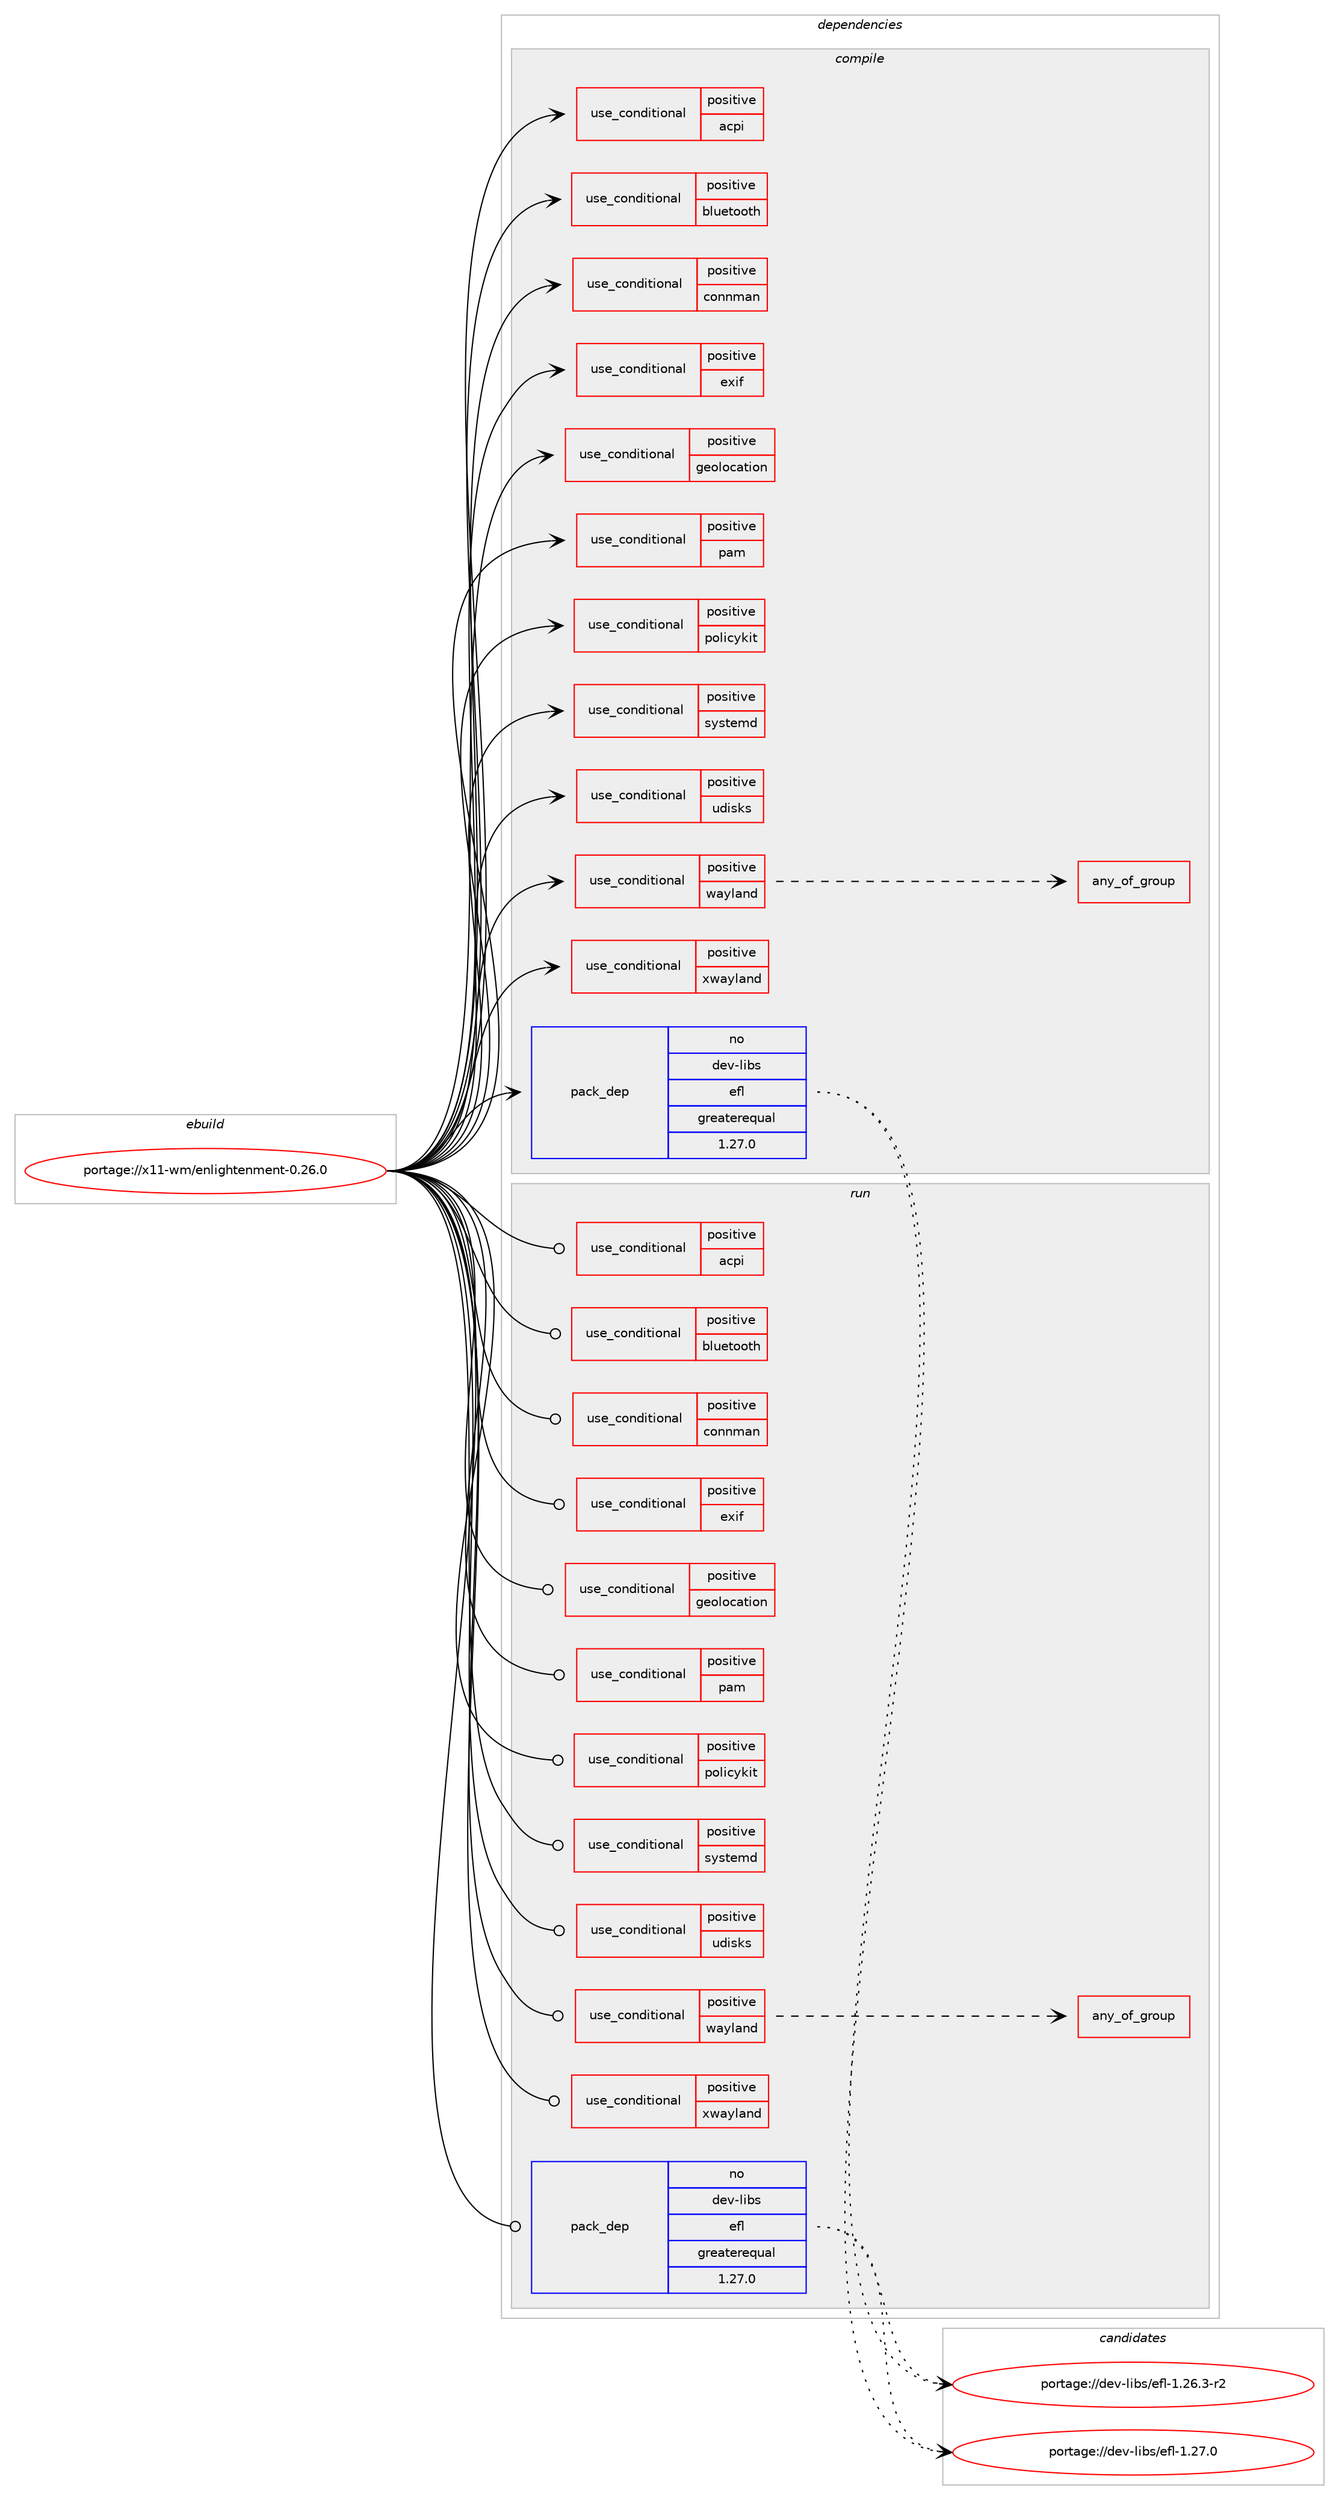digraph prolog {

# *************
# Graph options
# *************

newrank=true;
concentrate=true;
compound=true;
graph [rankdir=LR,fontname=Helvetica,fontsize=10,ranksep=1.5];#, ranksep=2.5, nodesep=0.2];
edge  [arrowhead=vee];
node  [fontname=Helvetica,fontsize=10];

# **********
# The ebuild
# **********

subgraph cluster_leftcol {
color=gray;
rank=same;
label=<<i>ebuild</i>>;
id [label="portage://x11-wm/enlightenment-0.26.0", color=red, width=4, href="../x11-wm/enlightenment-0.26.0.svg"];
}

# ****************
# The dependencies
# ****************

subgraph cluster_midcol {
color=gray;
label=<<i>dependencies</i>>;
subgraph cluster_compile {
fillcolor="#eeeeee";
style=filled;
label=<<i>compile</i>>;
subgraph cond17242 {
dependency26304 [label=<<TABLE BORDER="0" CELLBORDER="1" CELLSPACING="0" CELLPADDING="4"><TR><TD ROWSPAN="3" CELLPADDING="10">use_conditional</TD></TR><TR><TD>positive</TD></TR><TR><TD>acpi</TD></TR></TABLE>>, shape=none, color=red];
# *** BEGIN UNKNOWN DEPENDENCY TYPE (TODO) ***
# dependency26304 -> package_dependency(portage://x11-wm/enlightenment-0.26.0,install,no,sys-power,acpid,none,[,,],[],[])
# *** END UNKNOWN DEPENDENCY TYPE (TODO) ***

}
id:e -> dependency26304:w [weight=20,style="solid",arrowhead="vee"];
subgraph cond17243 {
dependency26305 [label=<<TABLE BORDER="0" CELLBORDER="1" CELLSPACING="0" CELLPADDING="4"><TR><TD ROWSPAN="3" CELLPADDING="10">use_conditional</TD></TR><TR><TD>positive</TD></TR><TR><TD>bluetooth</TD></TR></TABLE>>, shape=none, color=red];
# *** BEGIN UNKNOWN DEPENDENCY TYPE (TODO) ***
# dependency26305 -> package_dependency(portage://x11-wm/enlightenment-0.26.0,install,no,net-wireless,bluez,none,[,,],[],[])
# *** END UNKNOWN DEPENDENCY TYPE (TODO) ***

}
id:e -> dependency26305:w [weight=20,style="solid",arrowhead="vee"];
subgraph cond17244 {
dependency26306 [label=<<TABLE BORDER="0" CELLBORDER="1" CELLSPACING="0" CELLPADDING="4"><TR><TD ROWSPAN="3" CELLPADDING="10">use_conditional</TD></TR><TR><TD>positive</TD></TR><TR><TD>connman</TD></TR></TABLE>>, shape=none, color=red];
# *** BEGIN UNKNOWN DEPENDENCY TYPE (TODO) ***
# dependency26306 -> package_dependency(portage://x11-wm/enlightenment-0.26.0,install,no,dev-libs,efl,none,[,,],[],[use(enable(connman),none)])
# *** END UNKNOWN DEPENDENCY TYPE (TODO) ***

}
id:e -> dependency26306:w [weight=20,style="solid",arrowhead="vee"];
subgraph cond17245 {
dependency26307 [label=<<TABLE BORDER="0" CELLBORDER="1" CELLSPACING="0" CELLPADDING="4"><TR><TD ROWSPAN="3" CELLPADDING="10">use_conditional</TD></TR><TR><TD>positive</TD></TR><TR><TD>exif</TD></TR></TABLE>>, shape=none, color=red];
# *** BEGIN UNKNOWN DEPENDENCY TYPE (TODO) ***
# dependency26307 -> package_dependency(portage://x11-wm/enlightenment-0.26.0,install,no,media-libs,libexif,none,[,,],[],[])
# *** END UNKNOWN DEPENDENCY TYPE (TODO) ***

}
id:e -> dependency26307:w [weight=20,style="solid",arrowhead="vee"];
subgraph cond17246 {
dependency26308 [label=<<TABLE BORDER="0" CELLBORDER="1" CELLSPACING="0" CELLPADDING="4"><TR><TD ROWSPAN="3" CELLPADDING="10">use_conditional</TD></TR><TR><TD>positive</TD></TR><TR><TD>geolocation</TD></TR></TABLE>>, shape=none, color=red];
# *** BEGIN UNKNOWN DEPENDENCY TYPE (TODO) ***
# dependency26308 -> package_dependency(portage://x11-wm/enlightenment-0.26.0,install,no,app-misc,geoclue,none,[,,],[slot(2.0)],[])
# *** END UNKNOWN DEPENDENCY TYPE (TODO) ***

}
id:e -> dependency26308:w [weight=20,style="solid",arrowhead="vee"];
subgraph cond17247 {
dependency26309 [label=<<TABLE BORDER="0" CELLBORDER="1" CELLSPACING="0" CELLPADDING="4"><TR><TD ROWSPAN="3" CELLPADDING="10">use_conditional</TD></TR><TR><TD>positive</TD></TR><TR><TD>pam</TD></TR></TABLE>>, shape=none, color=red];
# *** BEGIN UNKNOWN DEPENDENCY TYPE (TODO) ***
# dependency26309 -> package_dependency(portage://x11-wm/enlightenment-0.26.0,install,no,sys-libs,pam,none,[,,],[],[])
# *** END UNKNOWN DEPENDENCY TYPE (TODO) ***

}
id:e -> dependency26309:w [weight=20,style="solid",arrowhead="vee"];
subgraph cond17248 {
dependency26310 [label=<<TABLE BORDER="0" CELLBORDER="1" CELLSPACING="0" CELLPADDING="4"><TR><TD ROWSPAN="3" CELLPADDING="10">use_conditional</TD></TR><TR><TD>positive</TD></TR><TR><TD>policykit</TD></TR></TABLE>>, shape=none, color=red];
# *** BEGIN UNKNOWN DEPENDENCY TYPE (TODO) ***
# dependency26310 -> package_dependency(portage://x11-wm/enlightenment-0.26.0,install,no,sys-auth,polkit,none,[,,],[],[])
# *** END UNKNOWN DEPENDENCY TYPE (TODO) ***

}
id:e -> dependency26310:w [weight=20,style="solid",arrowhead="vee"];
subgraph cond17249 {
dependency26311 [label=<<TABLE BORDER="0" CELLBORDER="1" CELLSPACING="0" CELLPADDING="4"><TR><TD ROWSPAN="3" CELLPADDING="10">use_conditional</TD></TR><TR><TD>positive</TD></TR><TR><TD>systemd</TD></TR></TABLE>>, shape=none, color=red];
# *** BEGIN UNKNOWN DEPENDENCY TYPE (TODO) ***
# dependency26311 -> package_dependency(portage://x11-wm/enlightenment-0.26.0,install,no,sys-apps,systemd,none,[,,],[],[])
# *** END UNKNOWN DEPENDENCY TYPE (TODO) ***

}
id:e -> dependency26311:w [weight=20,style="solid",arrowhead="vee"];
subgraph cond17250 {
dependency26312 [label=<<TABLE BORDER="0" CELLBORDER="1" CELLSPACING="0" CELLPADDING="4"><TR><TD ROWSPAN="3" CELLPADDING="10">use_conditional</TD></TR><TR><TD>positive</TD></TR><TR><TD>udisks</TD></TR></TABLE>>, shape=none, color=red];
# *** BEGIN UNKNOWN DEPENDENCY TYPE (TODO) ***
# dependency26312 -> package_dependency(portage://x11-wm/enlightenment-0.26.0,install,no,sys-fs,udisks,none,[,,],[slot(2)],[])
# *** END UNKNOWN DEPENDENCY TYPE (TODO) ***

}
id:e -> dependency26312:w [weight=20,style="solid",arrowhead="vee"];
subgraph cond17251 {
dependency26313 [label=<<TABLE BORDER="0" CELLBORDER="1" CELLSPACING="0" CELLPADDING="4"><TR><TD ROWSPAN="3" CELLPADDING="10">use_conditional</TD></TR><TR><TD>positive</TD></TR><TR><TD>wayland</TD></TR></TABLE>>, shape=none, color=red];
subgraph any307 {
dependency26314 [label=<<TABLE BORDER="0" CELLBORDER="1" CELLSPACING="0" CELLPADDING="4"><TR><TD CELLPADDING="10">any_of_group</TD></TR></TABLE>>, shape=none, color=red];# *** BEGIN UNKNOWN DEPENDENCY TYPE (TODO) ***
# dependency26314 -> package_dependency(portage://x11-wm/enlightenment-0.26.0,install,no,dev-libs,efl,none,[,,],[],[use(enable(systemd),none)])
# *** END UNKNOWN DEPENDENCY TYPE (TODO) ***

# *** BEGIN UNKNOWN DEPENDENCY TYPE (TODO) ***
# dependency26314 -> package_dependency(portage://x11-wm/enlightenment-0.26.0,install,no,dev-libs,efl,none,[,,],[],[use(enable(elogind),none)])
# *** END UNKNOWN DEPENDENCY TYPE (TODO) ***

}
dependency26313:e -> dependency26314:w [weight=20,style="dashed",arrowhead="vee"];
# *** BEGIN UNKNOWN DEPENDENCY TYPE (TODO) ***
# dependency26313 -> package_dependency(portage://x11-wm/enlightenment-0.26.0,install,no,dev-libs,efl,none,[,,],[],[use(enable(drm),none),use(enable(wayland),none)])
# *** END UNKNOWN DEPENDENCY TYPE (TODO) ***

# *** BEGIN UNKNOWN DEPENDENCY TYPE (TODO) ***
# dependency26313 -> package_dependency(portage://x11-wm/enlightenment-0.26.0,install,no,dev-libs,wayland,none,[,,],[],[])
# *** END UNKNOWN DEPENDENCY TYPE (TODO) ***

# *** BEGIN UNKNOWN DEPENDENCY TYPE (TODO) ***
# dependency26313 -> package_dependency(portage://x11-wm/enlightenment-0.26.0,install,no,x11-libs,libxkbcommon,none,[,,],[],[])
# *** END UNKNOWN DEPENDENCY TYPE (TODO) ***

# *** BEGIN UNKNOWN DEPENDENCY TYPE (TODO) ***
# dependency26313 -> package_dependency(portage://x11-wm/enlightenment-0.26.0,install,no,x11-libs,pixman,none,[,,],[],[])
# *** END UNKNOWN DEPENDENCY TYPE (TODO) ***

}
id:e -> dependency26313:w [weight=20,style="solid",arrowhead="vee"];
subgraph cond17252 {
dependency26315 [label=<<TABLE BORDER="0" CELLBORDER="1" CELLSPACING="0" CELLPADDING="4"><TR><TD ROWSPAN="3" CELLPADDING="10">use_conditional</TD></TR><TR><TD>positive</TD></TR><TR><TD>xwayland</TD></TR></TABLE>>, shape=none, color=red];
# *** BEGIN UNKNOWN DEPENDENCY TYPE (TODO) ***
# dependency26315 -> package_dependency(portage://x11-wm/enlightenment-0.26.0,install,no,dev-libs,efl,none,[,,],[],[use(enable(X),none),use(enable(wayland),none)])
# *** END UNKNOWN DEPENDENCY TYPE (TODO) ***

# *** BEGIN UNKNOWN DEPENDENCY TYPE (TODO) ***
# dependency26315 -> package_dependency(portage://x11-wm/enlightenment-0.26.0,install,no,x11-base,xwayland,none,[,,],[],[])
# *** END UNKNOWN DEPENDENCY TYPE (TODO) ***

}
id:e -> dependency26315:w [weight=20,style="solid",arrowhead="vee"];
subgraph pack8743 {
dependency26316 [label=<<TABLE BORDER="0" CELLBORDER="1" CELLSPACING="0" CELLPADDING="4" WIDTH="220"><TR><TD ROWSPAN="6" CELLPADDING="30">pack_dep</TD></TR><TR><TD WIDTH="110">no</TD></TR><TR><TD>dev-libs</TD></TR><TR><TD>efl</TD></TR><TR><TD>greaterequal</TD></TR><TR><TD>1.27.0</TD></TR></TABLE>>, shape=none, color=blue];
}
id:e -> dependency26316:w [weight=20,style="solid",arrowhead="vee"];
# *** BEGIN UNKNOWN DEPENDENCY TYPE (TODO) ***
# id -> package_dependency(portage://x11-wm/enlightenment-0.26.0,install,no,virtual,udev,none,[,,],[],[])
# *** END UNKNOWN DEPENDENCY TYPE (TODO) ***

# *** BEGIN UNKNOWN DEPENDENCY TYPE (TODO) ***
# id -> package_dependency(portage://x11-wm/enlightenment-0.26.0,install,no,x11-libs,libXext,none,[,,],[],[])
# *** END UNKNOWN DEPENDENCY TYPE (TODO) ***

# *** BEGIN UNKNOWN DEPENDENCY TYPE (TODO) ***
# id -> package_dependency(portage://x11-wm/enlightenment-0.26.0,install,no,x11-libs,libxcb,none,[,,],[],[])
# *** END UNKNOWN DEPENDENCY TYPE (TODO) ***

# *** BEGIN UNKNOWN DEPENDENCY TYPE (TODO) ***
# id -> package_dependency(portage://x11-wm/enlightenment-0.26.0,install,no,x11-libs,xcb-util-keysyms,none,[,,],[],[])
# *** END UNKNOWN DEPENDENCY TYPE (TODO) ***

# *** BEGIN UNKNOWN DEPENDENCY TYPE (TODO) ***
# id -> package_dependency(portage://x11-wm/enlightenment-0.26.0,install,no,x11-misc,xkeyboard-config,none,[,,],[],[])
# *** END UNKNOWN DEPENDENCY TYPE (TODO) ***

}
subgraph cluster_compileandrun {
fillcolor="#eeeeee";
style=filled;
label=<<i>compile and run</i>>;
}
subgraph cluster_run {
fillcolor="#eeeeee";
style=filled;
label=<<i>run</i>>;
subgraph cond17253 {
dependency26317 [label=<<TABLE BORDER="0" CELLBORDER="1" CELLSPACING="0" CELLPADDING="4"><TR><TD ROWSPAN="3" CELLPADDING="10">use_conditional</TD></TR><TR><TD>positive</TD></TR><TR><TD>acpi</TD></TR></TABLE>>, shape=none, color=red];
# *** BEGIN UNKNOWN DEPENDENCY TYPE (TODO) ***
# dependency26317 -> package_dependency(portage://x11-wm/enlightenment-0.26.0,run,no,sys-power,acpid,none,[,,],[],[])
# *** END UNKNOWN DEPENDENCY TYPE (TODO) ***

}
id:e -> dependency26317:w [weight=20,style="solid",arrowhead="odot"];
subgraph cond17254 {
dependency26318 [label=<<TABLE BORDER="0" CELLBORDER="1" CELLSPACING="0" CELLPADDING="4"><TR><TD ROWSPAN="3" CELLPADDING="10">use_conditional</TD></TR><TR><TD>positive</TD></TR><TR><TD>bluetooth</TD></TR></TABLE>>, shape=none, color=red];
# *** BEGIN UNKNOWN DEPENDENCY TYPE (TODO) ***
# dependency26318 -> package_dependency(portage://x11-wm/enlightenment-0.26.0,run,no,net-wireless,bluez,none,[,,],[],[])
# *** END UNKNOWN DEPENDENCY TYPE (TODO) ***

}
id:e -> dependency26318:w [weight=20,style="solid",arrowhead="odot"];
subgraph cond17255 {
dependency26319 [label=<<TABLE BORDER="0" CELLBORDER="1" CELLSPACING="0" CELLPADDING="4"><TR><TD ROWSPAN="3" CELLPADDING="10">use_conditional</TD></TR><TR><TD>positive</TD></TR><TR><TD>connman</TD></TR></TABLE>>, shape=none, color=red];
# *** BEGIN UNKNOWN DEPENDENCY TYPE (TODO) ***
# dependency26319 -> package_dependency(portage://x11-wm/enlightenment-0.26.0,run,no,dev-libs,efl,none,[,,],[],[use(enable(connman),none)])
# *** END UNKNOWN DEPENDENCY TYPE (TODO) ***

}
id:e -> dependency26319:w [weight=20,style="solid",arrowhead="odot"];
subgraph cond17256 {
dependency26320 [label=<<TABLE BORDER="0" CELLBORDER="1" CELLSPACING="0" CELLPADDING="4"><TR><TD ROWSPAN="3" CELLPADDING="10">use_conditional</TD></TR><TR><TD>positive</TD></TR><TR><TD>exif</TD></TR></TABLE>>, shape=none, color=red];
# *** BEGIN UNKNOWN DEPENDENCY TYPE (TODO) ***
# dependency26320 -> package_dependency(portage://x11-wm/enlightenment-0.26.0,run,no,media-libs,libexif,none,[,,],[],[])
# *** END UNKNOWN DEPENDENCY TYPE (TODO) ***

}
id:e -> dependency26320:w [weight=20,style="solid",arrowhead="odot"];
subgraph cond17257 {
dependency26321 [label=<<TABLE BORDER="0" CELLBORDER="1" CELLSPACING="0" CELLPADDING="4"><TR><TD ROWSPAN="3" CELLPADDING="10">use_conditional</TD></TR><TR><TD>positive</TD></TR><TR><TD>geolocation</TD></TR></TABLE>>, shape=none, color=red];
# *** BEGIN UNKNOWN DEPENDENCY TYPE (TODO) ***
# dependency26321 -> package_dependency(portage://x11-wm/enlightenment-0.26.0,run,no,app-misc,geoclue,none,[,,],[slot(2.0)],[])
# *** END UNKNOWN DEPENDENCY TYPE (TODO) ***

}
id:e -> dependency26321:w [weight=20,style="solid",arrowhead="odot"];
subgraph cond17258 {
dependency26322 [label=<<TABLE BORDER="0" CELLBORDER="1" CELLSPACING="0" CELLPADDING="4"><TR><TD ROWSPAN="3" CELLPADDING="10">use_conditional</TD></TR><TR><TD>positive</TD></TR><TR><TD>pam</TD></TR></TABLE>>, shape=none, color=red];
# *** BEGIN UNKNOWN DEPENDENCY TYPE (TODO) ***
# dependency26322 -> package_dependency(portage://x11-wm/enlightenment-0.26.0,run,no,sys-libs,pam,none,[,,],[],[])
# *** END UNKNOWN DEPENDENCY TYPE (TODO) ***

}
id:e -> dependency26322:w [weight=20,style="solid",arrowhead="odot"];
subgraph cond17259 {
dependency26323 [label=<<TABLE BORDER="0" CELLBORDER="1" CELLSPACING="0" CELLPADDING="4"><TR><TD ROWSPAN="3" CELLPADDING="10">use_conditional</TD></TR><TR><TD>positive</TD></TR><TR><TD>policykit</TD></TR></TABLE>>, shape=none, color=red];
# *** BEGIN UNKNOWN DEPENDENCY TYPE (TODO) ***
# dependency26323 -> package_dependency(portage://x11-wm/enlightenment-0.26.0,run,no,sys-auth,polkit,none,[,,],[],[])
# *** END UNKNOWN DEPENDENCY TYPE (TODO) ***

}
id:e -> dependency26323:w [weight=20,style="solid",arrowhead="odot"];
subgraph cond17260 {
dependency26324 [label=<<TABLE BORDER="0" CELLBORDER="1" CELLSPACING="0" CELLPADDING="4"><TR><TD ROWSPAN="3" CELLPADDING="10">use_conditional</TD></TR><TR><TD>positive</TD></TR><TR><TD>systemd</TD></TR></TABLE>>, shape=none, color=red];
# *** BEGIN UNKNOWN DEPENDENCY TYPE (TODO) ***
# dependency26324 -> package_dependency(portage://x11-wm/enlightenment-0.26.0,run,no,sys-apps,systemd,none,[,,],[],[])
# *** END UNKNOWN DEPENDENCY TYPE (TODO) ***

}
id:e -> dependency26324:w [weight=20,style="solid",arrowhead="odot"];
subgraph cond17261 {
dependency26325 [label=<<TABLE BORDER="0" CELLBORDER="1" CELLSPACING="0" CELLPADDING="4"><TR><TD ROWSPAN="3" CELLPADDING="10">use_conditional</TD></TR><TR><TD>positive</TD></TR><TR><TD>udisks</TD></TR></TABLE>>, shape=none, color=red];
# *** BEGIN UNKNOWN DEPENDENCY TYPE (TODO) ***
# dependency26325 -> package_dependency(portage://x11-wm/enlightenment-0.26.0,run,no,sys-fs,udisks,none,[,,],[slot(2)],[])
# *** END UNKNOWN DEPENDENCY TYPE (TODO) ***

}
id:e -> dependency26325:w [weight=20,style="solid",arrowhead="odot"];
subgraph cond17262 {
dependency26326 [label=<<TABLE BORDER="0" CELLBORDER="1" CELLSPACING="0" CELLPADDING="4"><TR><TD ROWSPAN="3" CELLPADDING="10">use_conditional</TD></TR><TR><TD>positive</TD></TR><TR><TD>wayland</TD></TR></TABLE>>, shape=none, color=red];
subgraph any308 {
dependency26327 [label=<<TABLE BORDER="0" CELLBORDER="1" CELLSPACING="0" CELLPADDING="4"><TR><TD CELLPADDING="10">any_of_group</TD></TR></TABLE>>, shape=none, color=red];# *** BEGIN UNKNOWN DEPENDENCY TYPE (TODO) ***
# dependency26327 -> package_dependency(portage://x11-wm/enlightenment-0.26.0,run,no,dev-libs,efl,none,[,,],[],[use(enable(systemd),none)])
# *** END UNKNOWN DEPENDENCY TYPE (TODO) ***

# *** BEGIN UNKNOWN DEPENDENCY TYPE (TODO) ***
# dependency26327 -> package_dependency(portage://x11-wm/enlightenment-0.26.0,run,no,dev-libs,efl,none,[,,],[],[use(enable(elogind),none)])
# *** END UNKNOWN DEPENDENCY TYPE (TODO) ***

}
dependency26326:e -> dependency26327:w [weight=20,style="dashed",arrowhead="vee"];
# *** BEGIN UNKNOWN DEPENDENCY TYPE (TODO) ***
# dependency26326 -> package_dependency(portage://x11-wm/enlightenment-0.26.0,run,no,dev-libs,efl,none,[,,],[],[use(enable(drm),none),use(enable(wayland),none)])
# *** END UNKNOWN DEPENDENCY TYPE (TODO) ***

# *** BEGIN UNKNOWN DEPENDENCY TYPE (TODO) ***
# dependency26326 -> package_dependency(portage://x11-wm/enlightenment-0.26.0,run,no,dev-libs,wayland,none,[,,],[],[])
# *** END UNKNOWN DEPENDENCY TYPE (TODO) ***

# *** BEGIN UNKNOWN DEPENDENCY TYPE (TODO) ***
# dependency26326 -> package_dependency(portage://x11-wm/enlightenment-0.26.0,run,no,x11-libs,libxkbcommon,none,[,,],[],[])
# *** END UNKNOWN DEPENDENCY TYPE (TODO) ***

# *** BEGIN UNKNOWN DEPENDENCY TYPE (TODO) ***
# dependency26326 -> package_dependency(portage://x11-wm/enlightenment-0.26.0,run,no,x11-libs,pixman,none,[,,],[],[])
# *** END UNKNOWN DEPENDENCY TYPE (TODO) ***

}
id:e -> dependency26326:w [weight=20,style="solid",arrowhead="odot"];
subgraph cond17263 {
dependency26328 [label=<<TABLE BORDER="0" CELLBORDER="1" CELLSPACING="0" CELLPADDING="4"><TR><TD ROWSPAN="3" CELLPADDING="10">use_conditional</TD></TR><TR><TD>positive</TD></TR><TR><TD>xwayland</TD></TR></TABLE>>, shape=none, color=red];
# *** BEGIN UNKNOWN DEPENDENCY TYPE (TODO) ***
# dependency26328 -> package_dependency(portage://x11-wm/enlightenment-0.26.0,run,no,dev-libs,efl,none,[,,],[],[use(enable(X),none),use(enable(wayland),none)])
# *** END UNKNOWN DEPENDENCY TYPE (TODO) ***

# *** BEGIN UNKNOWN DEPENDENCY TYPE (TODO) ***
# dependency26328 -> package_dependency(portage://x11-wm/enlightenment-0.26.0,run,no,x11-base,xwayland,none,[,,],[],[])
# *** END UNKNOWN DEPENDENCY TYPE (TODO) ***

}
id:e -> dependency26328:w [weight=20,style="solid",arrowhead="odot"];
subgraph pack8744 {
dependency26329 [label=<<TABLE BORDER="0" CELLBORDER="1" CELLSPACING="0" CELLPADDING="4" WIDTH="220"><TR><TD ROWSPAN="6" CELLPADDING="30">pack_dep</TD></TR><TR><TD WIDTH="110">no</TD></TR><TR><TD>dev-libs</TD></TR><TR><TD>efl</TD></TR><TR><TD>greaterequal</TD></TR><TR><TD>1.27.0</TD></TR></TABLE>>, shape=none, color=blue];
}
id:e -> dependency26329:w [weight=20,style="solid",arrowhead="odot"];
# *** BEGIN UNKNOWN DEPENDENCY TYPE (TODO) ***
# id -> package_dependency(portage://x11-wm/enlightenment-0.26.0,run,no,virtual,udev,none,[,,],[],[])
# *** END UNKNOWN DEPENDENCY TYPE (TODO) ***

# *** BEGIN UNKNOWN DEPENDENCY TYPE (TODO) ***
# id -> package_dependency(portage://x11-wm/enlightenment-0.26.0,run,no,x11-libs,libXext,none,[,,],[],[])
# *** END UNKNOWN DEPENDENCY TYPE (TODO) ***

# *** BEGIN UNKNOWN DEPENDENCY TYPE (TODO) ***
# id -> package_dependency(portage://x11-wm/enlightenment-0.26.0,run,no,x11-libs,libxcb,none,[,,],[],[])
# *** END UNKNOWN DEPENDENCY TYPE (TODO) ***

# *** BEGIN UNKNOWN DEPENDENCY TYPE (TODO) ***
# id -> package_dependency(portage://x11-wm/enlightenment-0.26.0,run,no,x11-libs,xcb-util-keysyms,none,[,,],[],[])
# *** END UNKNOWN DEPENDENCY TYPE (TODO) ***

# *** BEGIN UNKNOWN DEPENDENCY TYPE (TODO) ***
# id -> package_dependency(portage://x11-wm/enlightenment-0.26.0,run,no,x11-misc,xkeyboard-config,none,[,,],[],[])
# *** END UNKNOWN DEPENDENCY TYPE (TODO) ***

}
}

# **************
# The candidates
# **************

subgraph cluster_choices {
rank=same;
color=gray;
label=<<i>candidates</i>>;

subgraph choice8743 {
color=black;
nodesep=1;
choice100101118451081059811547101102108454946505446514511450 [label="portage://dev-libs/efl-1.26.3-r2", color=red, width=4,href="../dev-libs/efl-1.26.3-r2.svg"];
choice10010111845108105981154710110210845494650554648 [label="portage://dev-libs/efl-1.27.0", color=red, width=4,href="../dev-libs/efl-1.27.0.svg"];
dependency26316:e -> choice100101118451081059811547101102108454946505446514511450:w [style=dotted,weight="100"];
dependency26316:e -> choice10010111845108105981154710110210845494650554648:w [style=dotted,weight="100"];
}
subgraph choice8744 {
color=black;
nodesep=1;
choice100101118451081059811547101102108454946505446514511450 [label="portage://dev-libs/efl-1.26.3-r2", color=red, width=4,href="../dev-libs/efl-1.26.3-r2.svg"];
choice10010111845108105981154710110210845494650554648 [label="portage://dev-libs/efl-1.27.0", color=red, width=4,href="../dev-libs/efl-1.27.0.svg"];
dependency26329:e -> choice100101118451081059811547101102108454946505446514511450:w [style=dotted,weight="100"];
dependency26329:e -> choice10010111845108105981154710110210845494650554648:w [style=dotted,weight="100"];
}
}

}
